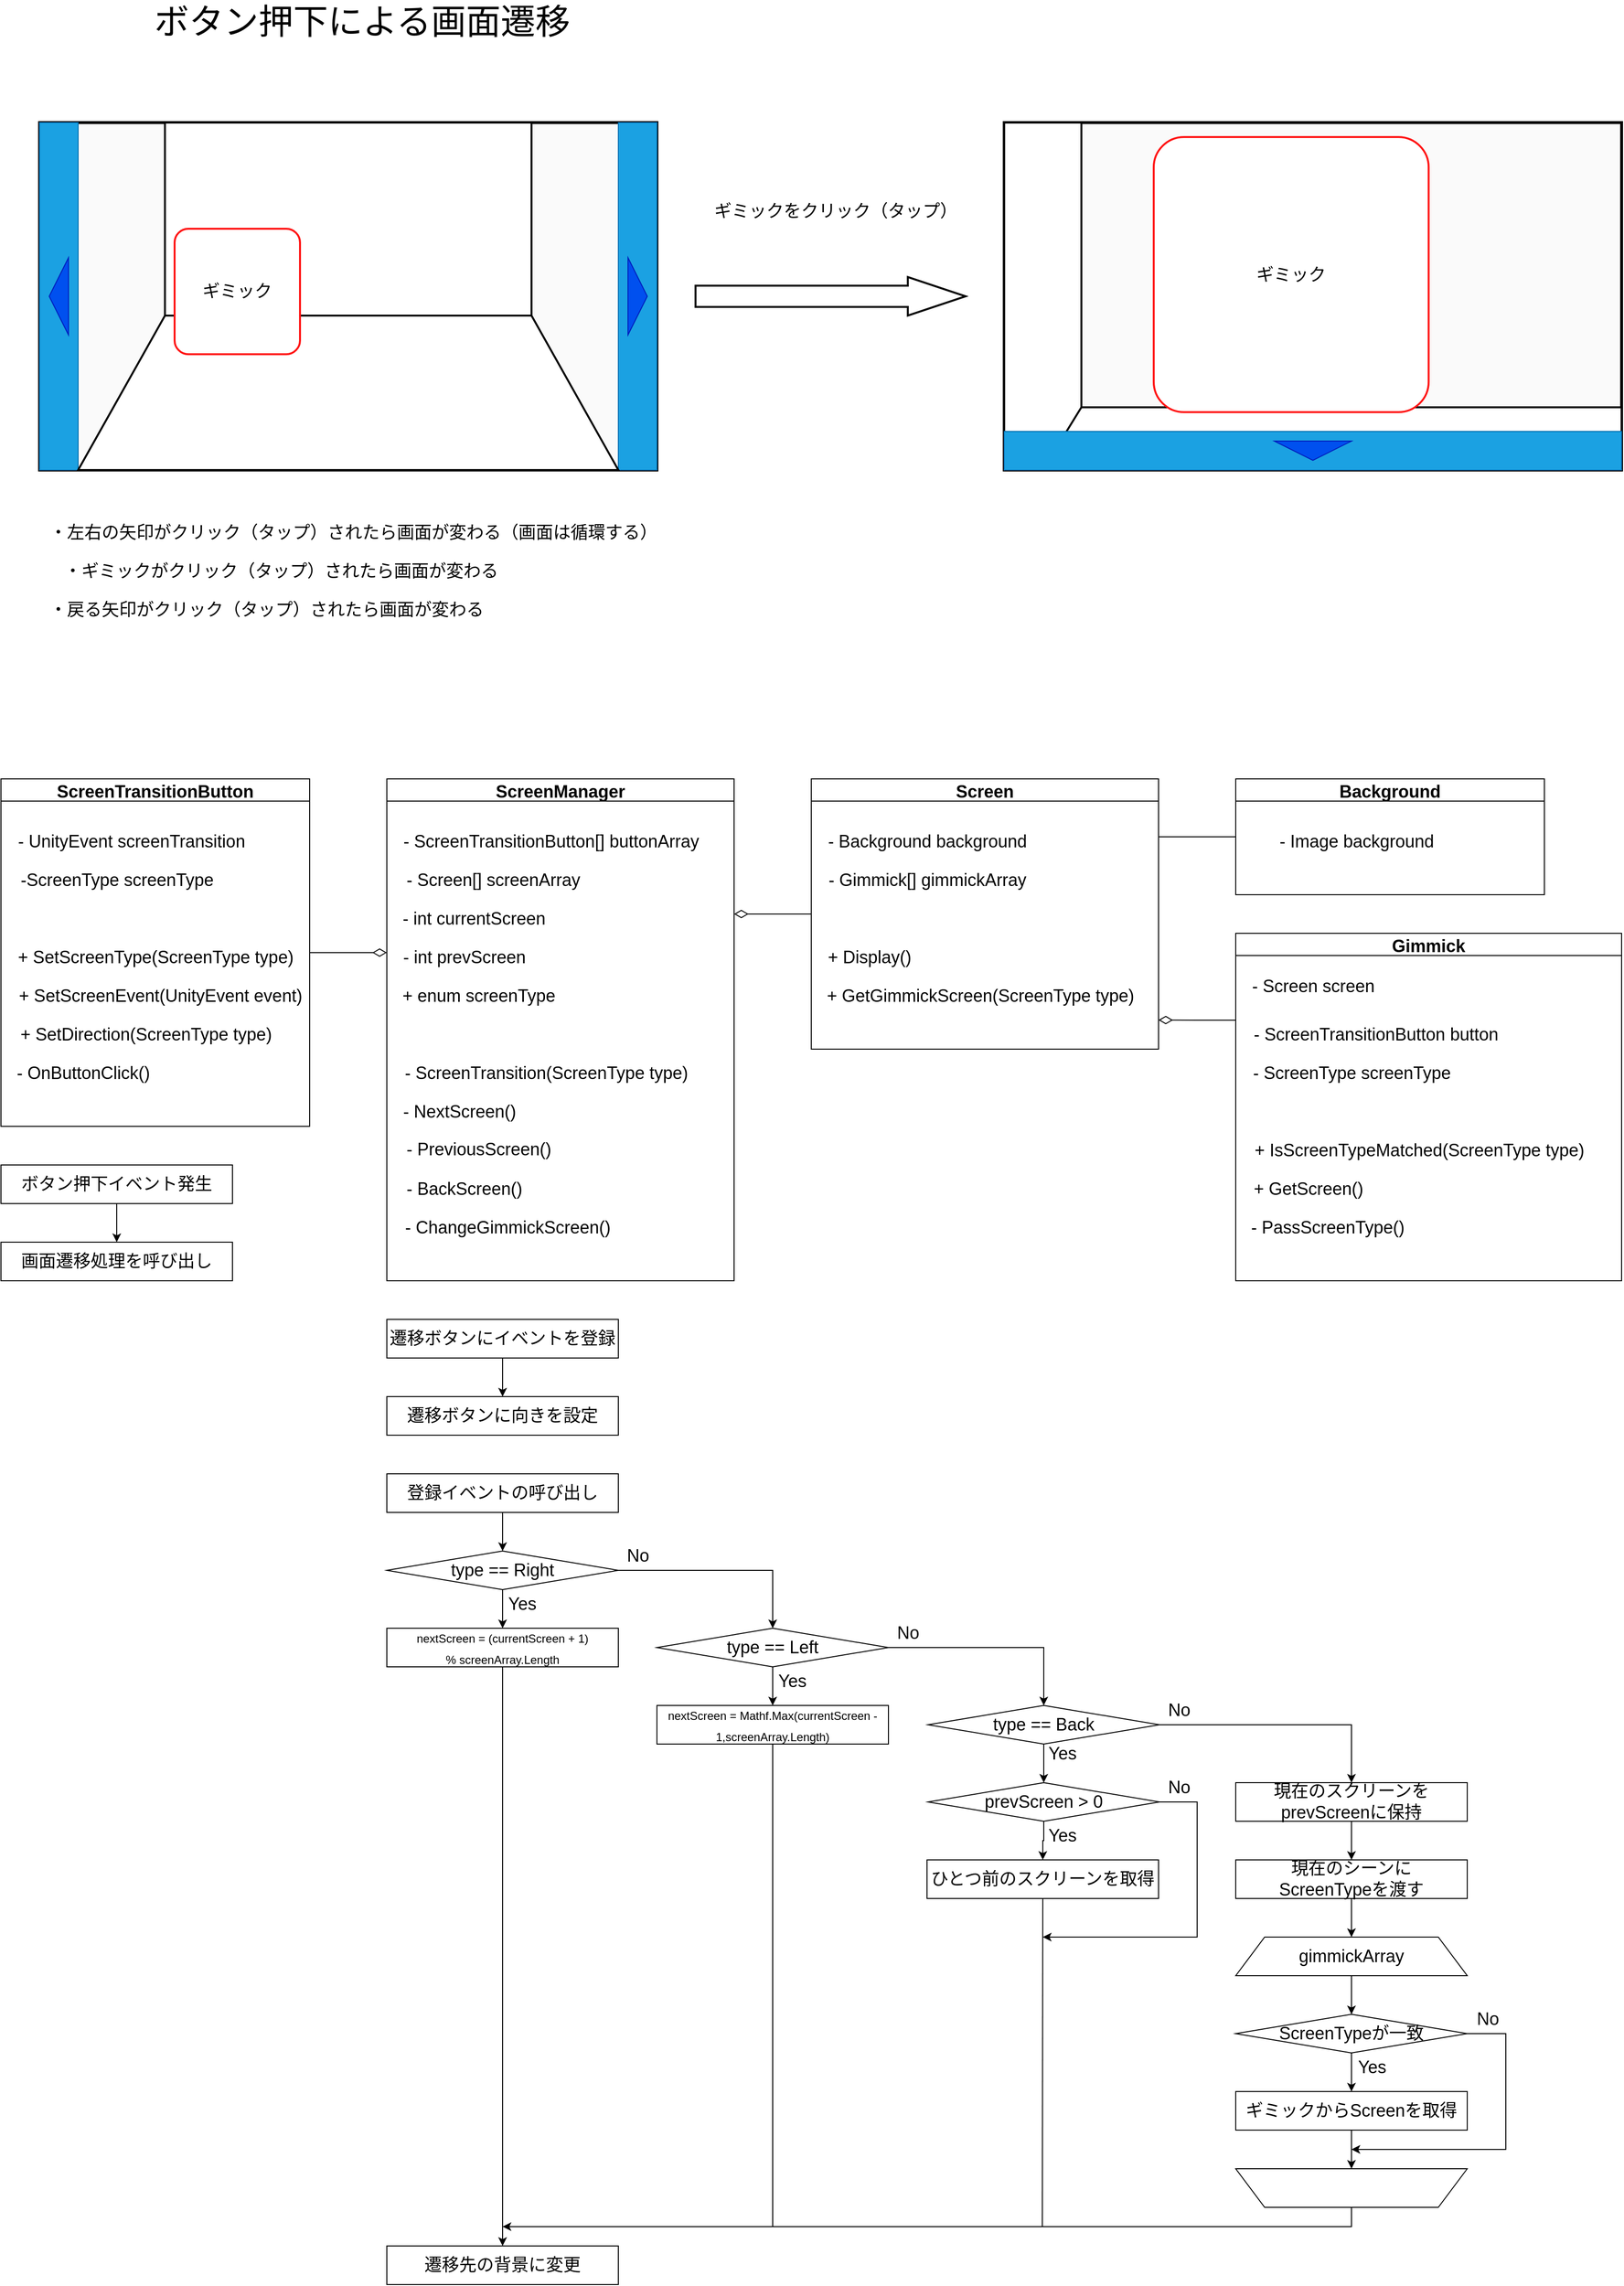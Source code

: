 <mxfile>
    <diagram id="ePrbd7EGi-OSffqME4N7" name="画面遷移">
        <mxGraphModel dx="1264" dy="929" grid="1" gridSize="10" guides="1" tooltips="1" connect="1" arrows="1" fold="1" page="1" pageScale="1" pageWidth="827" pageHeight="1169" math="0" shadow="0">
            <root>
                <mxCell id="0"/>
                <mxCell id="1" parent="0"/>
                <mxCell id="127" value="" style="group" vertex="1" connectable="0" parent="1">
                    <mxGeometry x="80.0" y="160" width="640" height="360" as="geometry"/>
                </mxCell>
                <mxCell id="5" value="" style="rounded=0;whiteSpace=wrap;html=1;fontSize=36;strokeWidth=3;fillColor=#FAFAFA;strokeColor=#050505;" parent="127" vertex="1">
                    <mxGeometry width="640" height="360" as="geometry"/>
                </mxCell>
                <mxCell id="9" value="" style="group" parent="127" vertex="1" connectable="0">
                    <mxGeometry x="600" width="40" height="360" as="geometry"/>
                </mxCell>
                <mxCell id="6" value="" style="rounded=0;whiteSpace=wrap;html=1;fontSize=36;strokeColor=#006EAF;strokeWidth=1;fillColor=#1ba1e2;fontColor=#ffffff;" parent="9" vertex="1">
                    <mxGeometry width="40" height="360" as="geometry"/>
                </mxCell>
                <mxCell id="7" value="" style="triangle;whiteSpace=wrap;html=1;fontSize=36;strokeColor=#001DBC;strokeWidth=1;fillColor=#0050ef;fontColor=#ffffff;" parent="9" vertex="1">
                    <mxGeometry x="10" y="140" width="20" height="80" as="geometry"/>
                </mxCell>
                <mxCell id="10" value="" style="group;rotation=-180;" parent="127" vertex="1" connectable="0">
                    <mxGeometry x="2.842e-14" width="40" height="360" as="geometry"/>
                </mxCell>
                <mxCell id="11" value="" style="rounded=0;whiteSpace=wrap;html=1;fontSize=36;strokeColor=#006EAF;strokeWidth=1;fillColor=#1ba1e2;fontColor=#ffffff;rotation=-180;" parent="10" vertex="1">
                    <mxGeometry width="40" height="360" as="geometry"/>
                </mxCell>
                <mxCell id="12" value="" style="triangle;whiteSpace=wrap;html=1;fontSize=36;strokeColor=#001DBC;strokeWidth=1;fillColor=#0050ef;fontColor=#ffffff;rotation=-180;" parent="10" vertex="1">
                    <mxGeometry x="10" y="140" width="20" height="80" as="geometry"/>
                </mxCell>
                <mxCell id="2" value="&lt;font style=&quot;font-size: 36px&quot;&gt;ボタン押下による画面遷移&lt;/font&gt;" style="text;html=1;align=center;verticalAlign=middle;resizable=0;points=[];autosize=1;strokeColor=none;fillColor=none;" parent="1" vertex="1">
                    <mxGeometry x="189" y="40" width="450" height="30" as="geometry"/>
                </mxCell>
                <mxCell id="111" style="edgeStyle=orthogonalEdgeStyle;rounded=0;html=1;exitX=1;exitY=0.5;exitDx=0;exitDy=0;fontSize=18;endArrow=diamondThin;endFill=0;endSize=12;strokeWidth=1;" edge="1" parent="1" source="45">
                    <mxGeometry relative="1" as="geometry">
                        <mxPoint x="440" y="1020" as="targetPoint"/>
                    </mxGeometry>
                </mxCell>
                <mxCell id="45" value="ScreenTransitionButton" style="swimlane;fontSize=18;" vertex="1" parent="1">
                    <mxGeometry x="40" y="840" width="320" height="360" as="geometry"/>
                </mxCell>
                <mxCell id="46" value="&lt;span style=&quot;text-align: left&quot;&gt;- OnButtonClick()&lt;/span&gt;" style="text;html=1;align=center;verticalAlign=middle;resizable=0;points=[];autosize=1;strokeColor=none;fillColor=none;fontSize=18;" vertex="1" parent="45">
                    <mxGeometry x="10" y="290" width="150" height="30" as="geometry"/>
                </mxCell>
                <mxCell id="49" value="&lt;span style=&quot;text-align: left&quot;&gt;- UnityEvent screenTransition&lt;/span&gt;" style="text;html=1;align=center;verticalAlign=middle;resizable=0;points=[];autosize=1;strokeColor=none;fillColor=none;fontSize=18;" vertex="1" parent="45">
                    <mxGeometry x="10" y="50" width="250" height="30" as="geometry"/>
                </mxCell>
                <mxCell id="50" value="&lt;span style=&quot;text-align: left&quot;&gt;+ SetScreenEvent(UnityEvent event)&lt;br&gt;&lt;/span&gt;" style="text;html=1;align=center;verticalAlign=middle;resizable=0;points=[];autosize=1;strokeColor=none;fillColor=none;fontSize=18;" vertex="1" parent="45">
                    <mxGeometry x="10" y="210" width="310" height="30" as="geometry"/>
                </mxCell>
                <mxCell id="96" value="&lt;span style=&quot;text-align: left&quot;&gt;+ SetDirection(ScreenType type)&lt;br&gt;&lt;/span&gt;" style="text;html=1;align=center;verticalAlign=middle;resizable=0;points=[];autosize=1;strokeColor=none;fillColor=none;fontSize=18;" vertex="1" parent="45">
                    <mxGeometry x="10" y="250" width="280" height="30" as="geometry"/>
                </mxCell>
                <mxCell id="159" value="-ScreenType screenType" style="text;html=1;align=center;verticalAlign=middle;resizable=0;points=[];autosize=1;strokeColor=none;fillColor=none;fontSize=18;" vertex="1" parent="45">
                    <mxGeometry x="10" y="90" width="220" height="30" as="geometry"/>
                </mxCell>
                <mxCell id="162" value="+ SetScreenType(ScreenType type)" style="text;html=1;align=center;verticalAlign=middle;resizable=0;points=[];autosize=1;strokeColor=none;fillColor=none;fontSize=18;" vertex="1" parent="45">
                    <mxGeometry x="10" y="170" width="300" height="30" as="geometry"/>
                </mxCell>
                <mxCell id="113" style="edgeStyle=orthogonalEdgeStyle;rounded=0;html=1;exitX=0;exitY=0.5;exitDx=0;exitDy=0;fontSize=18;endArrow=none;endFill=0;endSize=12;strokeWidth=1;" edge="1" parent="1" source="52">
                    <mxGeometry relative="1" as="geometry">
                        <mxPoint x="1240" y="900" as="targetPoint"/>
                    </mxGeometry>
                </mxCell>
                <mxCell id="52" value="Background" style="swimlane;fontSize=18;" vertex="1" parent="1">
                    <mxGeometry x="1320" y="840" width="320" height="120" as="geometry"/>
                </mxCell>
                <mxCell id="54" value="- Image background" style="text;html=1;align=center;verticalAlign=middle;resizable=0;points=[];autosize=1;strokeColor=none;fillColor=none;fontSize=18;" vertex="1" parent="52">
                    <mxGeometry x="35" y="50" width="180" height="30" as="geometry"/>
                </mxCell>
                <mxCell id="65" value="画面遷移処理を呼び出し" style="rounded=0;whiteSpace=wrap;html=1;fontSize=18;" vertex="1" parent="1">
                    <mxGeometry x="40" y="1320" width="240" height="40" as="geometry"/>
                </mxCell>
                <mxCell id="109" style="edgeStyle=orthogonalEdgeStyle;rounded=0;html=1;exitX=0.5;exitY=1;exitDx=0;exitDy=0;entryX=0.5;entryY=0;entryDx=0;entryDy=0;fontSize=18;endArrow=classic;endFill=1;endSize=6;strokeWidth=1;" edge="1" parent="1" source="67" target="108">
                    <mxGeometry relative="1" as="geometry"/>
                </mxCell>
                <mxCell id="67" value="遷移ボタンにイベントを登録" style="rounded=0;whiteSpace=wrap;html=1;fontSize=18;" vertex="1" parent="1">
                    <mxGeometry x="440" y="1400" width="240" height="40" as="geometry"/>
                </mxCell>
                <mxCell id="74" style="edgeStyle=orthogonalEdgeStyle;rounded=0;html=1;exitX=0.5;exitY=1;exitDx=0;exitDy=0;fontSize=18;endArrow=classic;endFill=1;endSize=6;strokeWidth=1;" edge="1" parent="1" source="73" target="65">
                    <mxGeometry relative="1" as="geometry"/>
                </mxCell>
                <mxCell id="73" value="ボタン押下イベント発生" style="rounded=0;whiteSpace=wrap;html=1;fontSize=18;" vertex="1" parent="1">
                    <mxGeometry x="40" y="1240" width="240" height="40" as="geometry"/>
                </mxCell>
                <mxCell id="101" style="edgeStyle=orthogonalEdgeStyle;rounded=0;html=1;exitX=0.5;exitY=1;exitDx=0;exitDy=0;entryX=0.5;entryY=0;entryDx=0;entryDy=0;fontSize=18;endArrow=classic;endFill=1;endSize=6;strokeWidth=1;" edge="1" parent="1" source="75" target="99">
                    <mxGeometry relative="1" as="geometry"/>
                </mxCell>
                <mxCell id="75" value="登録イベントの呼び出し" style="rounded=0;whiteSpace=wrap;html=1;fontSize=18;" vertex="1" parent="1">
                    <mxGeometry x="440" y="1560" width="240" height="40" as="geometry"/>
                </mxCell>
                <mxCell id="103" style="edgeStyle=orthogonalEdgeStyle;rounded=0;html=1;exitX=0.5;exitY=1;exitDx=0;exitDy=0;entryX=0.5;entryY=0;entryDx=0;entryDy=0;fontSize=18;endArrow=classic;endFill=1;endSize=6;strokeWidth=1;" edge="1" parent="1" source="76" target="77">
                    <mxGeometry relative="1" as="geometry"/>
                </mxCell>
                <mxCell id="76" value="&lt;font style=&quot;font-size: 12px&quot;&gt;nextScreen = (currentScreen + 1) %&amp;nbsp;&lt;/font&gt;&lt;span style=&quot;font-size: 12px&quot;&gt;screenArray.Length&lt;/span&gt;" style="rounded=0;whiteSpace=wrap;html=1;fontSize=18;" vertex="1" parent="1">
                    <mxGeometry x="440" y="1720" width="240" height="40" as="geometry"/>
                </mxCell>
                <mxCell id="77" value="遷移先の背景に変更" style="rounded=0;whiteSpace=wrap;html=1;fontSize=18;" vertex="1" parent="1">
                    <mxGeometry x="440" y="2360" width="240" height="40" as="geometry"/>
                </mxCell>
                <mxCell id="83" value="ScreenManager" style="swimlane;fontSize=18;" vertex="1" parent="1">
                    <mxGeometry x="440" y="840" width="360" height="520" as="geometry"/>
                </mxCell>
                <mxCell id="84" value="&lt;span style=&quot;text-align: left&quot;&gt;-&amp;nbsp;ScreenTransition(ScreenType type)&lt;/span&gt;" style="text;html=1;align=center;verticalAlign=middle;resizable=0;points=[];autosize=1;strokeColor=none;fillColor=none;fontSize=18;" vertex="1" parent="83">
                    <mxGeometry x="10" y="290" width="310" height="30" as="geometry"/>
                </mxCell>
                <mxCell id="85" value="- ScreenTransitionButton[] buttonArray" style="text;html=1;align=center;verticalAlign=middle;resizable=0;points=[];autosize=1;strokeColor=none;fillColor=none;fontSize=18;" vertex="1" parent="83">
                    <mxGeometry x="10" y="50" width="320" height="30" as="geometry"/>
                </mxCell>
                <mxCell id="86" value="- Screen[] screenArray" style="text;html=1;align=center;verticalAlign=middle;resizable=0;points=[];autosize=1;strokeColor=none;fillColor=none;fontSize=18;" vertex="1" parent="83">
                    <mxGeometry x="10" y="90" width="200" height="30" as="geometry"/>
                </mxCell>
                <mxCell id="91" value="- int currentScreen" style="text;html=1;align=center;verticalAlign=middle;resizable=0;points=[];autosize=1;strokeColor=none;fillColor=none;fontSize=18;" vertex="1" parent="83">
                    <mxGeometry x="10" y="130" width="160" height="30" as="geometry"/>
                </mxCell>
                <mxCell id="97" value="&lt;div style=&quot;text-align: left&quot;&gt;&lt;span&gt;- NextScreen()&lt;/span&gt;&lt;/div&gt;" style="text;html=1;align=center;verticalAlign=middle;resizable=0;points=[];autosize=1;strokeColor=none;fillColor=none;fontSize=18;" vertex="1" parent="83">
                    <mxGeometry x="10" y="330" width="130" height="30" as="geometry"/>
                </mxCell>
                <mxCell id="98" value="&lt;div style=&quot;text-align: left&quot;&gt;&lt;span&gt;- PreviousScreen()&lt;/span&gt;&lt;/div&gt;" style="text;html=1;align=center;verticalAlign=middle;resizable=0;points=[];autosize=1;strokeColor=none;fillColor=none;fontSize=18;" vertex="1" parent="83">
                    <mxGeometry x="10" y="369" width="170" height="30" as="geometry"/>
                </mxCell>
                <mxCell id="145" value="- ChangeGimmickScreen()" style="text;html=1;align=center;verticalAlign=middle;resizable=0;points=[];autosize=1;strokeColor=none;fillColor=none;fontSize=18;" vertex="1" parent="83">
                    <mxGeometry x="10" y="450" width="230" height="30" as="geometry"/>
                </mxCell>
                <mxCell id="94" value="+ enum screenType" style="text;html=1;align=center;verticalAlign=middle;resizable=0;points=[];autosize=1;strokeColor=none;fillColor=none;fontSize=18;" vertex="1" parent="83">
                    <mxGeometry x="10" y="210" width="170" height="30" as="geometry"/>
                </mxCell>
                <mxCell id="182" value="- int prevScreen" style="text;html=1;align=center;verticalAlign=middle;resizable=0;points=[];autosize=1;strokeColor=none;fillColor=none;fontSize=18;" vertex="1" parent="83">
                    <mxGeometry x="10" y="170" width="140" height="30" as="geometry"/>
                </mxCell>
                <mxCell id="201" value="- BackScreen()" style="text;html=1;align=center;verticalAlign=middle;resizable=0;points=[];autosize=1;strokeColor=none;fillColor=none;fontSize=18;" vertex="1" parent="83">
                    <mxGeometry x="10" y="410" width="140" height="30" as="geometry"/>
                </mxCell>
                <mxCell id="112" style="edgeStyle=orthogonalEdgeStyle;rounded=0;html=1;exitX=0;exitY=0.5;exitDx=0;exitDy=0;fontSize=18;endArrow=diamondThin;endFill=0;endSize=12;strokeWidth=1;" edge="1" parent="1" source="87">
                    <mxGeometry relative="1" as="geometry">
                        <mxPoint x="800" y="980" as="targetPoint"/>
                    </mxGeometry>
                </mxCell>
                <mxCell id="87" value="Screen" style="swimlane;fontSize=18;" vertex="1" parent="1">
                    <mxGeometry x="880" y="840" width="360" height="280" as="geometry"/>
                </mxCell>
                <mxCell id="93" value="+ Display()" style="text;html=1;align=center;verticalAlign=middle;resizable=0;points=[];autosize=1;strokeColor=none;fillColor=none;fontSize=18;" vertex="1" parent="87">
                    <mxGeometry x="10" y="170" width="100" height="30" as="geometry"/>
                </mxCell>
                <mxCell id="95" value="- Background background" style="text;html=1;align=center;verticalAlign=middle;resizable=0;points=[];autosize=1;strokeColor=none;fillColor=none;fontSize=18;" vertex="1" parent="87">
                    <mxGeometry x="10" y="50" width="220" height="30" as="geometry"/>
                </mxCell>
                <mxCell id="150" value="- Gimmick[] gimmickArray" style="text;html=1;align=center;verticalAlign=middle;resizable=0;points=[];autosize=1;strokeColor=none;fillColor=none;fontSize=18;" vertex="1" parent="87">
                    <mxGeometry x="10" y="90" width="220" height="30" as="geometry"/>
                </mxCell>
                <mxCell id="152" value="+ GetGimmickScreen(ScreenType type)" style="text;html=1;align=center;verticalAlign=middle;resizable=0;points=[];autosize=1;strokeColor=none;fillColor=none;fontSize=18;" vertex="1" parent="87">
                    <mxGeometry x="10" y="210" width="330" height="30" as="geometry"/>
                </mxCell>
                <mxCell id="102" style="edgeStyle=orthogonalEdgeStyle;rounded=0;html=1;exitX=0.5;exitY=1;exitDx=0;exitDy=0;entryX=0.5;entryY=0;entryDx=0;entryDy=0;fontSize=18;endArrow=classic;endFill=1;endSize=6;strokeWidth=1;" edge="1" parent="1" source="99" target="76">
                    <mxGeometry relative="1" as="geometry"/>
                </mxCell>
                <mxCell id="106" style="edgeStyle=orthogonalEdgeStyle;rounded=0;html=1;exitX=1;exitY=0.5;exitDx=0;exitDy=0;entryX=0.5;entryY=0;entryDx=0;entryDy=0;fontSize=18;endArrow=classic;endFill=1;endSize=6;strokeWidth=1;" edge="1" parent="1" source="99" target="153">
                    <mxGeometry relative="1" as="geometry"/>
                </mxCell>
                <mxCell id="99" value="type == Right" style="rhombus;whiteSpace=wrap;html=1;fontSize=18;" vertex="1" parent="1">
                    <mxGeometry x="440" y="1640" width="240" height="40" as="geometry"/>
                </mxCell>
                <mxCell id="179" style="edgeStyle=orthogonalEdgeStyle;rounded=0;html=1;exitX=0.5;exitY=1;exitDx=0;exitDy=0;fontSize=18;endArrow=none;endFill=0;endSize=6;strokeWidth=1;" edge="1" parent="1" source="100">
                    <mxGeometry relative="1" as="geometry">
                        <mxPoint x="840" y="2340" as="targetPoint"/>
                    </mxGeometry>
                </mxCell>
                <mxCell id="100" value="&lt;font style=&quot;font-size: 12px&quot;&gt;nextScreen = Mathf.Max(currentScreen - 1,screenArray.Length)&lt;/font&gt;" style="rounded=0;whiteSpace=wrap;html=1;fontSize=18;" vertex="1" parent="1">
                    <mxGeometry x="720" y="1800" width="240" height="40" as="geometry"/>
                </mxCell>
                <mxCell id="104" value="Yes" style="text;html=1;align=center;verticalAlign=middle;resizable=0;points=[];autosize=1;strokeColor=none;fillColor=none;fontSize=18;" vertex="1" parent="1">
                    <mxGeometry x="560" y="1680" width="40" height="30" as="geometry"/>
                </mxCell>
                <mxCell id="105" value="No" style="text;html=1;align=center;verticalAlign=middle;resizable=0;points=[];autosize=1;strokeColor=none;fillColor=none;fontSize=18;" vertex="1" parent="1">
                    <mxGeometry x="680" y="1630" width="40" height="30" as="geometry"/>
                </mxCell>
                <mxCell id="108" value="遷移ボタンに向きを設定" style="rounded=0;whiteSpace=wrap;html=1;fontSize=18;" vertex="1" parent="1">
                    <mxGeometry x="440" y="1480" width="240" height="40" as="geometry"/>
                </mxCell>
                <mxCell id="115" value="・ギミックがクリック（タップ）されたら画面が変わる" style="text;html=1;align=center;verticalAlign=middle;resizable=0;points=[];autosize=1;strokeColor=none;fillColor=none;fontSize=18;" vertex="1" parent="1">
                    <mxGeometry x="95" y="610" width="470" height="30" as="geometry"/>
                </mxCell>
                <mxCell id="116" value="・左右の矢印がクリック（タップ）されたら画面が変わる（画面は循環する）" style="text;html=1;align=center;verticalAlign=middle;resizable=0;points=[];autosize=1;strokeColor=none;fillColor=none;fontSize=18;" vertex="1" parent="1">
                    <mxGeometry x="80" y="570" width="650" height="30" as="geometry"/>
                </mxCell>
                <mxCell id="118" value="・戻る矢印がクリック（タップ）されたら画面が変わる" style="text;html=1;align=center;verticalAlign=middle;resizable=0;points=[];autosize=1;strokeColor=none;fillColor=none;fontSize=18;" vertex="1" parent="1">
                    <mxGeometry x="80" y="650" width="470" height="30" as="geometry"/>
                </mxCell>
                <mxCell id="123" value="" style="shape=singleArrow;direction=west;whiteSpace=wrap;html=1;fontSize=24;strokeColor=#000000;strokeWidth=2;rotation=-180;arrowWidth=0.55;arrowSize=0.214;" vertex="1" parent="1">
                    <mxGeometry x="760" y="320" width="280" height="40" as="geometry"/>
                </mxCell>
                <mxCell id="124" value="&lt;font style=&quot;font-size: 18px&quot;&gt;ギミックをクリック（タップ）&lt;/font&gt;" style="text;html=1;align=center;verticalAlign=middle;resizable=0;points=[];autosize=1;strokeColor=none;fillColor=none;fontSize=24;" vertex="1" parent="1">
                    <mxGeometry x="770" y="230" width="270" height="40" as="geometry"/>
                </mxCell>
                <mxCell id="125" value="" style="shape=trapezoid;perimeter=trapezoidPerimeter;whiteSpace=wrap;html=1;fixedSize=1;fontSize=18;strokeColor=#000000;strokeWidth=2;size=90;" vertex="1" parent="1">
                    <mxGeometry x="120" y="360" width="560" height="160" as="geometry"/>
                </mxCell>
                <mxCell id="126" value="" style="rounded=0;whiteSpace=wrap;html=1;fontSize=18;strokeColor=#000000;strokeWidth=2;" vertex="1" parent="1">
                    <mxGeometry x="210" y="160" width="380" height="200" as="geometry"/>
                </mxCell>
                <mxCell id="120" value="ギミック" style="rounded=1;whiteSpace=wrap;html=1;fontSize=18;arcSize=11;strokeColor=#FF1212;strokeWidth=2;" vertex="1" parent="1">
                    <mxGeometry x="220" y="270" width="130" height="130" as="geometry"/>
                </mxCell>
                <mxCell id="129" value="" style="rounded=0;whiteSpace=wrap;html=1;fontSize=36;strokeWidth=3;fillColor=#FAFAFA;strokeColor=#050505;" vertex="1" parent="1">
                    <mxGeometry x="1080" y="160" width="640" height="360" as="geometry"/>
                </mxCell>
                <mxCell id="139" value="" style="rounded=0;whiteSpace=wrap;html=1;fontSize=18;strokeColor=#000000;strokeWidth=2;" vertex="1" parent="1">
                    <mxGeometry x="1080" y="160" width="80" height="360" as="geometry"/>
                </mxCell>
                <mxCell id="138" value="" style="shape=manualInput;whiteSpace=wrap;html=1;fontSize=18;strokeColor=#000000;strokeWidth=2;rotation=-180;direction=south;flipV=1;size=40;" vertex="1" parent="1">
                    <mxGeometry x="1120" y="455" width="600" height="65" as="geometry"/>
                </mxCell>
                <mxCell id="136" value="ギミック" style="rounded=1;whiteSpace=wrap;html=1;fontSize=18;arcSize=11;strokeColor=#FF1212;strokeWidth=2;" vertex="1" parent="1">
                    <mxGeometry x="1235" y="175" width="285" height="285" as="geometry"/>
                </mxCell>
                <mxCell id="143" value="" style="group" vertex="1" connectable="0" parent="1">
                    <mxGeometry x="1120" y="480" width="560" height="340" as="geometry"/>
                </mxCell>
                <mxCell id="141" value="" style="rounded=0;whiteSpace=wrap;html=1;fontSize=36;strokeColor=#006EAF;strokeWidth=1;fillColor=#1ba1e2;fontColor=#ffffff;rotation=90;" vertex="1" parent="143">
                    <mxGeometry x="260" y="-300" width="40" height="640" as="geometry"/>
                </mxCell>
                <mxCell id="142" value="" style="triangle;whiteSpace=wrap;html=1;fontSize=36;strokeColor=#001DBC;strokeWidth=1;fillColor=#0050ef;fontColor=#ffffff;rotation=90;" vertex="1" parent="143">
                    <mxGeometry x="270" y="-20" width="20" height="80" as="geometry"/>
                </mxCell>
                <mxCell id="181" style="edgeStyle=orthogonalEdgeStyle;rounded=0;html=1;exitX=0;exitY=0.25;exitDx=0;exitDy=0;fontSize=18;endArrow=diamondThin;endFill=0;endSize=12;strokeWidth=1;" edge="1" parent="1" source="144">
                    <mxGeometry relative="1" as="geometry">
                        <mxPoint x="1240" y="1089.824" as="targetPoint"/>
                    </mxGeometry>
                </mxCell>
                <mxCell id="144" value="Gimmick" style="swimlane;fontSize=18;strokeColor=#000000;strokeWidth=1;" vertex="1" parent="1">
                    <mxGeometry x="1320" y="1000" width="400" height="360" as="geometry"/>
                </mxCell>
                <mxCell id="146" value="- Screen screen" style="text;html=1;align=center;verticalAlign=middle;resizable=0;points=[];autosize=1;strokeColor=none;fillColor=none;fontSize=18;" vertex="1" parent="144">
                    <mxGeometry x="10" y="40" width="140" height="30" as="geometry"/>
                </mxCell>
                <mxCell id="147" value="+ GetScreen()" style="text;html=1;align=center;verticalAlign=middle;resizable=0;points=[];autosize=1;strokeColor=none;fillColor=none;fontSize=18;" vertex="1" parent="144">
                    <mxGeometry x="10" y="250" width="130" height="30" as="geometry"/>
                </mxCell>
                <mxCell id="148" value="-&amp;nbsp;ScreenTransitionButton button" style="text;html=1;align=center;verticalAlign=middle;resizable=0;points=[];autosize=1;strokeColor=none;fillColor=none;fontSize=18;" vertex="1" parent="144">
                    <mxGeometry x="10" y="90" width="270" height="30" as="geometry"/>
                </mxCell>
                <mxCell id="149" value="- PassScreenType()" style="text;html=1;align=center;verticalAlign=middle;resizable=0;points=[];autosize=1;strokeColor=none;fillColor=none;fontSize=18;" vertex="1" parent="144">
                    <mxGeometry x="10" y="290" width="170" height="30" as="geometry"/>
                </mxCell>
                <mxCell id="158" value="- ScreenType screenType" style="text;html=1;align=center;verticalAlign=middle;resizable=0;points=[];autosize=1;strokeColor=none;fillColor=none;fontSize=18;" vertex="1" parent="144">
                    <mxGeometry x="10" y="130" width="220" height="30" as="geometry"/>
                </mxCell>
                <mxCell id="164" value="+ IsScreenTypeMatched(ScreenType type)" style="text;html=1;align=center;verticalAlign=middle;resizable=0;points=[];autosize=1;strokeColor=none;fillColor=none;fontSize=18;" vertex="1" parent="144">
                    <mxGeometry x="10" y="210" width="360" height="30" as="geometry"/>
                </mxCell>
                <mxCell id="154" style="edgeStyle=orthogonalEdgeStyle;rounded=0;html=1;exitX=0.5;exitY=1;exitDx=0;exitDy=0;entryX=0.5;entryY=0;entryDx=0;entryDy=0;fontSize=18;endArrow=classic;endFill=1;endSize=6;strokeWidth=1;" edge="1" parent="1" source="153" target="100">
                    <mxGeometry relative="1" as="geometry"/>
                </mxCell>
                <mxCell id="186" style="edgeStyle=orthogonalEdgeStyle;rounded=0;html=1;exitX=1;exitY=0.5;exitDx=0;exitDy=0;entryX=0.5;entryY=0;entryDx=0;entryDy=0;fontSize=18;endArrow=classic;endFill=1;endSize=6;strokeWidth=1;" edge="1" parent="1" source="153" target="185">
                    <mxGeometry relative="1" as="geometry"/>
                </mxCell>
                <mxCell id="153" value="type == Left" style="rhombus;whiteSpace=wrap;html=1;fontSize=18;" vertex="1" parent="1">
                    <mxGeometry x="720" y="1720" width="240" height="40" as="geometry"/>
                </mxCell>
                <mxCell id="155" value="Yes" style="text;html=1;align=center;verticalAlign=middle;resizable=0;points=[];autosize=1;strokeColor=none;fillColor=none;fontSize=18;" vertex="1" parent="1">
                    <mxGeometry x="840" y="1760" width="40" height="30" as="geometry"/>
                </mxCell>
                <mxCell id="156" value="No" style="text;html=1;align=center;verticalAlign=middle;resizable=0;points=[];autosize=1;strokeColor=none;fillColor=none;fontSize=18;" vertex="1" parent="1">
                    <mxGeometry x="960" y="1710" width="40" height="30" as="geometry"/>
                </mxCell>
                <mxCell id="169" style="edgeStyle=orthogonalEdgeStyle;rounded=0;html=1;exitX=0.5;exitY=1;exitDx=0;exitDy=0;entryX=0.5;entryY=0;entryDx=0;entryDy=0;fontSize=18;endArrow=classic;endFill=1;endSize=6;strokeWidth=1;" edge="1" parent="1" source="157" target="165">
                    <mxGeometry relative="1" as="geometry"/>
                </mxCell>
                <mxCell id="157" value="現在のシーンに&lt;br&gt;ScreenTypeを渡す" style="rounded=0;whiteSpace=wrap;html=1;fontSize=18;strokeColor=#000000;strokeWidth=1;" vertex="1" parent="1">
                    <mxGeometry x="1320" y="1960" width="240" height="40" as="geometry"/>
                </mxCell>
                <mxCell id="172" style="edgeStyle=orthogonalEdgeStyle;rounded=0;html=1;exitX=0.5;exitY=1;exitDx=0;exitDy=0;entryX=0.5;entryY=1;entryDx=0;entryDy=0;fontSize=18;endArrow=classic;endFill=1;endSize=6;strokeWidth=1;" edge="1" parent="1" source="163" target="166">
                    <mxGeometry relative="1" as="geometry"/>
                </mxCell>
                <mxCell id="163" value="ギミックからScreenを取得" style="rounded=0;whiteSpace=wrap;html=1;fontSize=18;strokeColor=#000000;strokeWidth=1;" vertex="1" parent="1">
                    <mxGeometry x="1320" y="2200" width="240" height="40" as="geometry"/>
                </mxCell>
                <mxCell id="170" style="edgeStyle=orthogonalEdgeStyle;rounded=0;html=1;exitX=0.5;exitY=1;exitDx=0;exitDy=0;entryX=0.5;entryY=0;entryDx=0;entryDy=0;fontSize=18;endArrow=classic;endFill=1;endSize=6;strokeWidth=1;" edge="1" parent="1" source="165" target="167">
                    <mxGeometry relative="1" as="geometry"/>
                </mxCell>
                <mxCell id="165" value="gimmickArray" style="shape=trapezoid;perimeter=trapezoidPerimeter;whiteSpace=wrap;html=1;fixedSize=1;fontSize=18;strokeColor=#000000;strokeWidth=1;size=30;" vertex="1" parent="1">
                    <mxGeometry x="1320" y="2040" width="240" height="40" as="geometry"/>
                </mxCell>
                <mxCell id="193" style="edgeStyle=orthogonalEdgeStyle;rounded=0;html=1;exitX=0.5;exitY=0;exitDx=0;exitDy=0;fontSize=18;endArrow=classic;endFill=1;endSize=6;strokeWidth=1;" edge="1" parent="1" source="166">
                    <mxGeometry relative="1" as="geometry">
                        <mxPoint x="560" y="2340" as="targetPoint"/>
                        <Array as="points">
                            <mxPoint x="1440" y="2340"/>
                            <mxPoint x="560" y="2340"/>
                        </Array>
                    </mxGeometry>
                </mxCell>
                <mxCell id="166" value="" style="shape=trapezoid;perimeter=trapezoidPerimeter;whiteSpace=wrap;html=1;fixedSize=1;fontSize=18;strokeColor=#000000;strokeWidth=1;rotation=-180;size=30;" vertex="1" parent="1">
                    <mxGeometry x="1320" y="2280" width="240" height="40" as="geometry"/>
                </mxCell>
                <mxCell id="173" style="edgeStyle=orthogonalEdgeStyle;rounded=0;html=1;exitX=1;exitY=0.5;exitDx=0;exitDy=0;fontSize=18;endArrow=classic;endFill=1;endSize=6;strokeWidth=1;" edge="1" parent="1" source="167">
                    <mxGeometry relative="1" as="geometry">
                        <mxPoint x="1440" y="2260" as="targetPoint"/>
                        <Array as="points">
                            <mxPoint x="1600" y="2140"/>
                            <mxPoint x="1600" y="2260"/>
                        </Array>
                    </mxGeometry>
                </mxCell>
                <mxCell id="175" style="edgeStyle=orthogonalEdgeStyle;rounded=0;html=1;exitX=0.5;exitY=1;exitDx=0;exitDy=0;entryX=0.5;entryY=0;entryDx=0;entryDy=0;fontSize=18;endArrow=classic;endFill=1;endSize=6;strokeWidth=1;" edge="1" parent="1" source="167" target="163">
                    <mxGeometry relative="1" as="geometry"/>
                </mxCell>
                <mxCell id="167" value="ScreenTypeが一致" style="rhombus;whiteSpace=wrap;html=1;fontSize=18;strokeColor=#000000;strokeWidth=1;" vertex="1" parent="1">
                    <mxGeometry x="1320" y="2120" width="240" height="40" as="geometry"/>
                </mxCell>
                <mxCell id="176" value="Yes" style="text;html=1;align=center;verticalAlign=middle;resizable=0;points=[];autosize=1;strokeColor=none;fillColor=none;fontSize=18;" vertex="1" parent="1">
                    <mxGeometry x="1441" y="2160" width="40" height="30" as="geometry"/>
                </mxCell>
                <mxCell id="177" value="No" style="text;html=1;align=center;verticalAlign=middle;resizable=0;points=[];autosize=1;strokeColor=none;fillColor=none;fontSize=18;" vertex="1" parent="1">
                    <mxGeometry x="1561" y="2110" width="40" height="30" as="geometry"/>
                </mxCell>
                <mxCell id="184" style="edgeStyle=orthogonalEdgeStyle;rounded=0;html=1;exitX=0.5;exitY=1;exitDx=0;exitDy=0;entryX=0.5;entryY=0;entryDx=0;entryDy=0;fontSize=18;endArrow=classic;endFill=1;endSize=6;strokeWidth=1;" edge="1" parent="1" source="183" target="157">
                    <mxGeometry relative="1" as="geometry"/>
                </mxCell>
                <mxCell id="183" value="現在のスクリーンを&lt;br&gt;prevScreenに保持" style="rounded=0;whiteSpace=wrap;html=1;fontSize=18;strokeColor=#000000;strokeWidth=1;" vertex="1" parent="1">
                    <mxGeometry x="1320" y="1880" width="240" height="40" as="geometry"/>
                </mxCell>
                <mxCell id="189" style="edgeStyle=orthogonalEdgeStyle;rounded=0;html=1;exitX=0.5;exitY=1;exitDx=0;exitDy=0;entryX=0.5;entryY=0;entryDx=0;entryDy=0;fontSize=18;endArrow=classic;endFill=1;endSize=6;strokeWidth=1;" edge="1" parent="1" source="185" target="187">
                    <mxGeometry relative="1" as="geometry"/>
                </mxCell>
                <mxCell id="192" style="edgeStyle=orthogonalEdgeStyle;rounded=0;html=1;exitX=1;exitY=0.5;exitDx=0;exitDy=0;entryX=0.5;entryY=0;entryDx=0;entryDy=0;fontSize=18;endArrow=classic;endFill=1;endSize=6;strokeWidth=1;" edge="1" parent="1" source="185" target="183">
                    <mxGeometry relative="1" as="geometry"/>
                </mxCell>
                <mxCell id="185" value="type == Back" style="rhombus;whiteSpace=wrap;html=1;fontSize=18;" vertex="1" parent="1">
                    <mxGeometry x="1001" y="1800" width="240" height="40" as="geometry"/>
                </mxCell>
                <mxCell id="190" style="edgeStyle=orthogonalEdgeStyle;rounded=0;html=1;exitX=0.5;exitY=1;exitDx=0;exitDy=0;entryX=0.5;entryY=0;entryDx=0;entryDy=0;fontSize=18;endArrow=classic;endFill=1;endSize=6;strokeWidth=1;" edge="1" parent="1" source="187" target="188">
                    <mxGeometry relative="1" as="geometry"/>
                </mxCell>
                <mxCell id="195" style="edgeStyle=orthogonalEdgeStyle;rounded=0;html=1;exitX=1;exitY=0.5;exitDx=0;exitDy=0;fontSize=18;endArrow=classic;endFill=1;endSize=6;strokeWidth=1;" edge="1" parent="1" source="187">
                    <mxGeometry relative="1" as="geometry">
                        <mxPoint x="1120" y="2040" as="targetPoint"/>
                        <Array as="points">
                            <mxPoint x="1280" y="1900"/>
                            <mxPoint x="1280" y="2040"/>
                        </Array>
                    </mxGeometry>
                </mxCell>
                <mxCell id="187" value="prevScreen &amp;gt; 0" style="rhombus;whiteSpace=wrap;html=1;fontSize=18;" vertex="1" parent="1">
                    <mxGeometry x="1001" y="1880" width="240" height="40" as="geometry"/>
                </mxCell>
                <mxCell id="194" style="edgeStyle=orthogonalEdgeStyle;rounded=0;html=1;exitX=0.5;exitY=1;exitDx=0;exitDy=0;fontSize=18;endArrow=none;endFill=0;endSize=6;strokeWidth=1;" edge="1" parent="1" source="188">
                    <mxGeometry relative="1" as="geometry">
                        <mxPoint x="1119.529" y="2340" as="targetPoint"/>
                    </mxGeometry>
                </mxCell>
                <mxCell id="188" value="ひとつ前のスクリーンを取得" style="rounded=0;whiteSpace=wrap;html=1;fontSize=18;strokeColor=#000000;strokeWidth=1;" vertex="1" parent="1">
                    <mxGeometry x="1000" y="1960" width="240" height="40" as="geometry"/>
                </mxCell>
                <mxCell id="196" value="No" style="text;html=1;align=center;verticalAlign=middle;resizable=0;points=[];autosize=1;strokeColor=none;fillColor=none;fontSize=18;" vertex="1" parent="1">
                    <mxGeometry x="1241" y="1790" width="40" height="30" as="geometry"/>
                </mxCell>
                <mxCell id="197" value="Yes" style="text;html=1;align=center;verticalAlign=middle;resizable=0;points=[];autosize=1;strokeColor=none;fillColor=none;fontSize=18;" vertex="1" parent="1">
                    <mxGeometry x="1120" y="1835" width="40" height="30" as="geometry"/>
                </mxCell>
                <mxCell id="198" value="Yes" style="text;html=1;align=center;verticalAlign=middle;resizable=0;points=[];autosize=1;strokeColor=none;fillColor=none;fontSize=18;" vertex="1" parent="1">
                    <mxGeometry x="1120" y="1920" width="40" height="30" as="geometry"/>
                </mxCell>
                <mxCell id="199" value="No" style="text;html=1;align=center;verticalAlign=middle;resizable=0;points=[];autosize=1;strokeColor=none;fillColor=none;fontSize=18;" vertex="1" parent="1">
                    <mxGeometry x="1241" y="1870" width="40" height="30" as="geometry"/>
                </mxCell>
            </root>
        </mxGraphModel>
    </diagram>
    <diagram id="sT6-wjlJgEOEGwN8iiwK" name="アイテム">
        <mxGraphModel dx="1074" dy="790" grid="1" gridSize="10" guides="1" tooltips="1" connect="1" arrows="1" fold="1" page="1" pageScale="1" pageWidth="827" pageHeight="1169" math="0" shadow="0">
            <root>
                <mxCell id="d7fwUilNMjharaJRK2cu-0"/>
                <mxCell id="d7fwUilNMjharaJRK2cu-1" parent="d7fwUilNMjharaJRK2cu-0"/>
                <mxCell id="6FBpcwRscTu5RzjsJ5b3-0" value="&lt;span style=&quot;font-size: 36px&quot;&gt;アイテム&lt;/span&gt;" style="text;html=1;align=center;verticalAlign=middle;resizable=0;points=[];autosize=1;strokeColor=none;fillColor=none;" vertex="1" parent="d7fwUilNMjharaJRK2cu-1">
                    <mxGeometry x="334" y="40" width="160" height="30" as="geometry"/>
                </mxCell>
                <mxCell id="JRvIjt4dV7lPJrSEYXI9-0" value="" style="group" vertex="1" connectable="0" parent="d7fwUilNMjharaJRK2cu-1">
                    <mxGeometry x="80.0" y="160" width="640" height="360" as="geometry"/>
                </mxCell>
                <mxCell id="JRvIjt4dV7lPJrSEYXI9-1" value="" style="rounded=0;whiteSpace=wrap;html=1;fontSize=36;strokeWidth=3;fillColor=#FAFAFA;strokeColor=#050505;" vertex="1" parent="JRvIjt4dV7lPJrSEYXI9-0">
                    <mxGeometry width="640" height="360" as="geometry"/>
                </mxCell>
                <mxCell id="JRvIjt4dV7lPJrSEYXI9-2" value="" style="group" vertex="1" connectable="0" parent="JRvIjt4dV7lPJrSEYXI9-0">
                    <mxGeometry x="600" width="40" height="360" as="geometry"/>
                </mxCell>
                <mxCell id="JRvIjt4dV7lPJrSEYXI9-3" value="" style="rounded=0;whiteSpace=wrap;html=1;fontSize=36;strokeColor=#006EAF;strokeWidth=1;fillColor=#1ba1e2;fontColor=#ffffff;" vertex="1" parent="JRvIjt4dV7lPJrSEYXI9-2">
                    <mxGeometry width="40" height="360" as="geometry"/>
                </mxCell>
                <mxCell id="JRvIjt4dV7lPJrSEYXI9-4" value="" style="triangle;whiteSpace=wrap;html=1;fontSize=36;strokeColor=#001DBC;strokeWidth=1;fillColor=#0050ef;fontColor=#ffffff;" vertex="1" parent="JRvIjt4dV7lPJrSEYXI9-2">
                    <mxGeometry x="10" y="140" width="20" height="80" as="geometry"/>
                </mxCell>
                <mxCell id="JRvIjt4dV7lPJrSEYXI9-5" value="" style="group;rotation=-180;" vertex="1" connectable="0" parent="JRvIjt4dV7lPJrSEYXI9-0">
                    <mxGeometry x="2.842e-14" width="40" height="360" as="geometry"/>
                </mxCell>
                <mxCell id="JRvIjt4dV7lPJrSEYXI9-6" value="" style="rounded=0;whiteSpace=wrap;html=1;fontSize=36;strokeColor=#006EAF;strokeWidth=1;fillColor=#1ba1e2;fontColor=#ffffff;rotation=-180;" vertex="1" parent="JRvIjt4dV7lPJrSEYXI9-5">
                    <mxGeometry width="40" height="360" as="geometry"/>
                </mxCell>
                <mxCell id="JRvIjt4dV7lPJrSEYXI9-7" value="" style="triangle;whiteSpace=wrap;html=1;fontSize=36;strokeColor=#001DBC;strokeWidth=1;fillColor=#0050ef;fontColor=#ffffff;rotation=-180;" vertex="1" parent="JRvIjt4dV7lPJrSEYXI9-5">
                    <mxGeometry x="10" y="140" width="20" height="80" as="geometry"/>
                </mxCell>
                <mxCell id="JRvIjt4dV7lPJrSEYXI9-8" value="" style="shape=trapezoid;perimeter=trapezoidPerimeter;whiteSpace=wrap;html=1;fixedSize=1;fontSize=18;strokeColor=#000000;strokeWidth=2;size=90;" vertex="1" parent="d7fwUilNMjharaJRK2cu-1">
                    <mxGeometry x="120" y="360" width="560" height="160" as="geometry"/>
                </mxCell>
                <mxCell id="JRvIjt4dV7lPJrSEYXI9-9" value="" style="rounded=0;whiteSpace=wrap;html=1;fontSize=18;strokeColor=#000000;strokeWidth=2;" vertex="1" parent="d7fwUilNMjharaJRK2cu-1">
                    <mxGeometry x="210" y="160" width="380" height="200" as="geometry"/>
                </mxCell>
                <mxCell id="JRvIjt4dV7lPJrSEYXI9-11" value="アイテム" style="ellipse;whiteSpace=wrap;html=1;fontSize=18;strokeColor=#C300FF;strokeWidth=2;" vertex="1" parent="d7fwUilNMjharaJRK2cu-1">
                    <mxGeometry x="350" y="380" width="90" height="80" as="geometry"/>
                </mxCell>
                <mxCell id="4FWRGPFRCG3NjgLPX7bw-0" value="・画面内のアイテムがクリック（タップ）されたらアイテムを取得" style="text;html=1;align=center;verticalAlign=middle;resizable=0;points=[];autosize=1;strokeColor=none;fillColor=none;fontSize=18;" vertex="1" parent="d7fwUilNMjharaJRK2cu-1">
                    <mxGeometry x="80" y="570" width="560" height="30" as="geometry"/>
                </mxCell>
                <mxCell id="0XWCOiyDTfniH5mwYIwR-0" value="・画面内のアイテムがクリック（タップ）されたらアイテムウィンドウを表示" style="text;html=1;align=center;verticalAlign=middle;resizable=0;points=[];autosize=1;strokeColor=none;fillColor=none;fontSize=18;" vertex="1" parent="d7fwUilNMjharaJRK2cu-1">
                    <mxGeometry x="80" y="610" width="650" height="30" as="geometry"/>
                </mxCell>
                <mxCell id="0XWCOiyDTfniH5mwYIwR-1" value="・操作可能なアイテムウィンドウ表示中に画面をクリック（タップ）されたら画像を切り替える（ただし、取得時の表示では操作不可能）" style="text;html=1;align=center;verticalAlign=middle;resizable=0;points=[];autosize=1;strokeColor=none;fillColor=none;fontSize=18;" vertex="1" parent="d7fwUilNMjharaJRK2cu-1">
                    <mxGeometry x="80" y="730" width="1130" height="30" as="geometry"/>
                </mxCell>
                <mxCell id="0XWCOiyDTfniH5mwYIwR-2" value="・操作不可能なアイテムウィンドウ表示中に画面をクリック（タップ）されたらウィンドウを閉じる" style="text;html=1;align=center;verticalAlign=middle;resizable=0;points=[];autosize=1;strokeColor=none;fillColor=none;fontSize=18;" vertex="1" parent="d7fwUilNMjharaJRK2cu-1">
                    <mxGeometry x="80" y="770" width="830" height="30" as="geometry"/>
                </mxCell>
                <mxCell id="0XWCOiyDTfniH5mwYIwR-3" value="・アイテム欄のアイコンがクリック（タップ）されたらアイテムを選択中にする" style="text;html=1;align=center;verticalAlign=middle;resizable=0;points=[];autosize=1;strokeColor=none;fillColor=none;fontSize=18;" vertex="1" parent="d7fwUilNMjharaJRK2cu-1">
                    <mxGeometry x="80" y="650" width="660" height="30" as="geometry"/>
                </mxCell>
                <mxCell id="0XWCOiyDTfniH5mwYIwR-4" value="・選択中のアイテムがクリック（タップ）されたらアイテムウィンドウを表示" style="text;html=1;align=center;verticalAlign=middle;resizable=0;points=[];autosize=1;strokeColor=none;fillColor=none;fontSize=18;" vertex="1" parent="d7fwUilNMjharaJRK2cu-1">
                    <mxGeometry x="80" y="690" width="650" height="30" as="geometry"/>
                </mxCell>
                <mxCell id="1p4nY3CPgsBczK1eU2Um-17" style="edgeStyle=orthogonalEdgeStyle;rounded=0;html=1;exitX=0;exitY=0.5;exitDx=0;exitDy=0;fontSize=18;endArrow=diamondThin;endFill=0;endSize=12;strokeWidth=1;jumpSize=6;" edge="1" parent="d7fwUilNMjharaJRK2cu-1" source="1p4nY3CPgsBczK1eU2Um-0">
                    <mxGeometry relative="1" as="geometry">
                        <mxPoint x="400" y="980" as="targetPoint"/>
                    </mxGeometry>
                </mxCell>
                <mxCell id="1p4nY3CPgsBczK1eU2Um-0" value="Item" style="swimlane;fontSize=18;startSize=23;" vertex="1" parent="d7fwUilNMjharaJRK2cu-1">
                    <mxGeometry x="480" y="840" width="320" height="280" as="geometry"/>
                </mxCell>
                <mxCell id="1p4nY3CPgsBczK1eU2Um-7" value="- Image itemImage" style="text;html=1;align=center;verticalAlign=middle;resizable=0;points=[];autosize=1;strokeColor=none;fillColor=none;fontSize=18;" vertex="1" parent="1p4nY3CPgsBczK1eU2Um-0">
                    <mxGeometry x="10" y="50" width="170" height="30" as="geometry"/>
                </mxCell>
                <mxCell id="1p4nY3CPgsBczK1eU2Um-8" value="- Window itemWindow" style="text;html=1;align=center;verticalAlign=middle;resizable=0;points=[];autosize=1;strokeColor=none;fillColor=none;fontSize=18;" vertex="1" parent="1p4nY3CPgsBczK1eU2Um-0">
                    <mxGeometry x="10" y="130" width="190" height="30" as="geometry"/>
                </mxCell>
                <mxCell id="1p4nY3CPgsBczK1eU2Um-9" value="- Image iconImage" style="text;html=1;align=center;verticalAlign=middle;resizable=0;points=[];autosize=1;strokeColor=none;fillColor=none;fontSize=18;" vertex="1" parent="1p4nY3CPgsBczK1eU2Um-0">
                    <mxGeometry x="10" y="90" width="160" height="30" as="geometry"/>
                </mxCell>
                <mxCell id="1p4nY3CPgsBczK1eU2Um-16" value="+ GetWindow()" style="text;html=1;align=center;verticalAlign=middle;resizable=0;points=[];autosize=1;strokeColor=none;fillColor=none;fontSize=18;" vertex="1" parent="1p4nY3CPgsBczK1eU2Um-0">
                    <mxGeometry x="10" y="210" width="140" height="30" as="geometry"/>
                </mxCell>
                <mxCell id="1p4nY3CPgsBczK1eU2Um-10" value="Player" style="swimlane;fontSize=18;startSize=23;" vertex="1" parent="d7fwUilNMjharaJRK2cu-1">
                    <mxGeometry x="80" y="840" width="320" height="200" as="geometry"/>
                </mxCell>
                <mxCell id="1p4nY3CPgsBczK1eU2Um-11" value="- List&amp;lt;Item&amp;gt; itemList" style="text;html=1;align=center;verticalAlign=middle;resizable=0;points=[];autosize=1;strokeColor=none;fillColor=none;fontSize=18;" vertex="1" parent="1p4nY3CPgsBczK1eU2Um-10">
                    <mxGeometry x="10" y="50" width="180" height="30" as="geometry"/>
                </mxCell>
                <mxCell id="1p4nY3CPgsBczK1eU2Um-14" value="+ EarnItem(Item item)" style="text;html=1;align=center;verticalAlign=middle;resizable=0;points=[];autosize=1;strokeColor=none;fillColor=none;fontSize=18;" vertex="1" parent="1p4nY3CPgsBczK1eU2Um-10">
                    <mxGeometry x="10" y="130" width="190" height="30" as="geometry"/>
                </mxCell>
            </root>
        </mxGraphModel>
    </diagram>
</mxfile>
